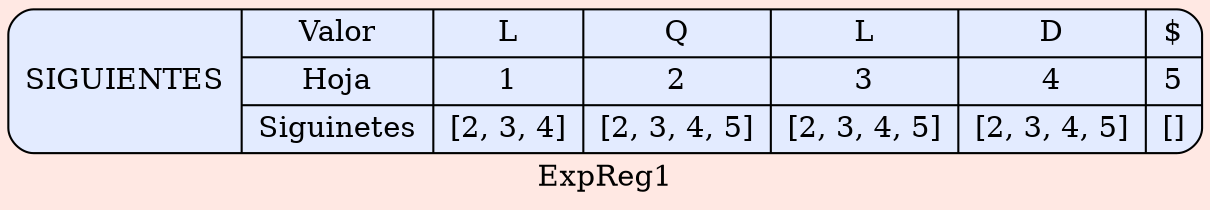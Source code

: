 digraph structs { 
  bgcolor = "#FFE8E3"   
 node [shape=Mrecord fillcolor="#E3EBFF" style =filled];
label ="ExpReg1"
struct1 [label="SIGUIENTES| { Valor | Hoja| Siguinetes } | 
{ L| 1 | [2, 3, 4]}|
{ Q| 2 | [2, 3, 4, 5]}|
{ L| 3 | [2, 3, 4, 5]}|
{ D| 4 | [2, 3, 4, 5]}|
{ $| 5 | []}
"];
 }